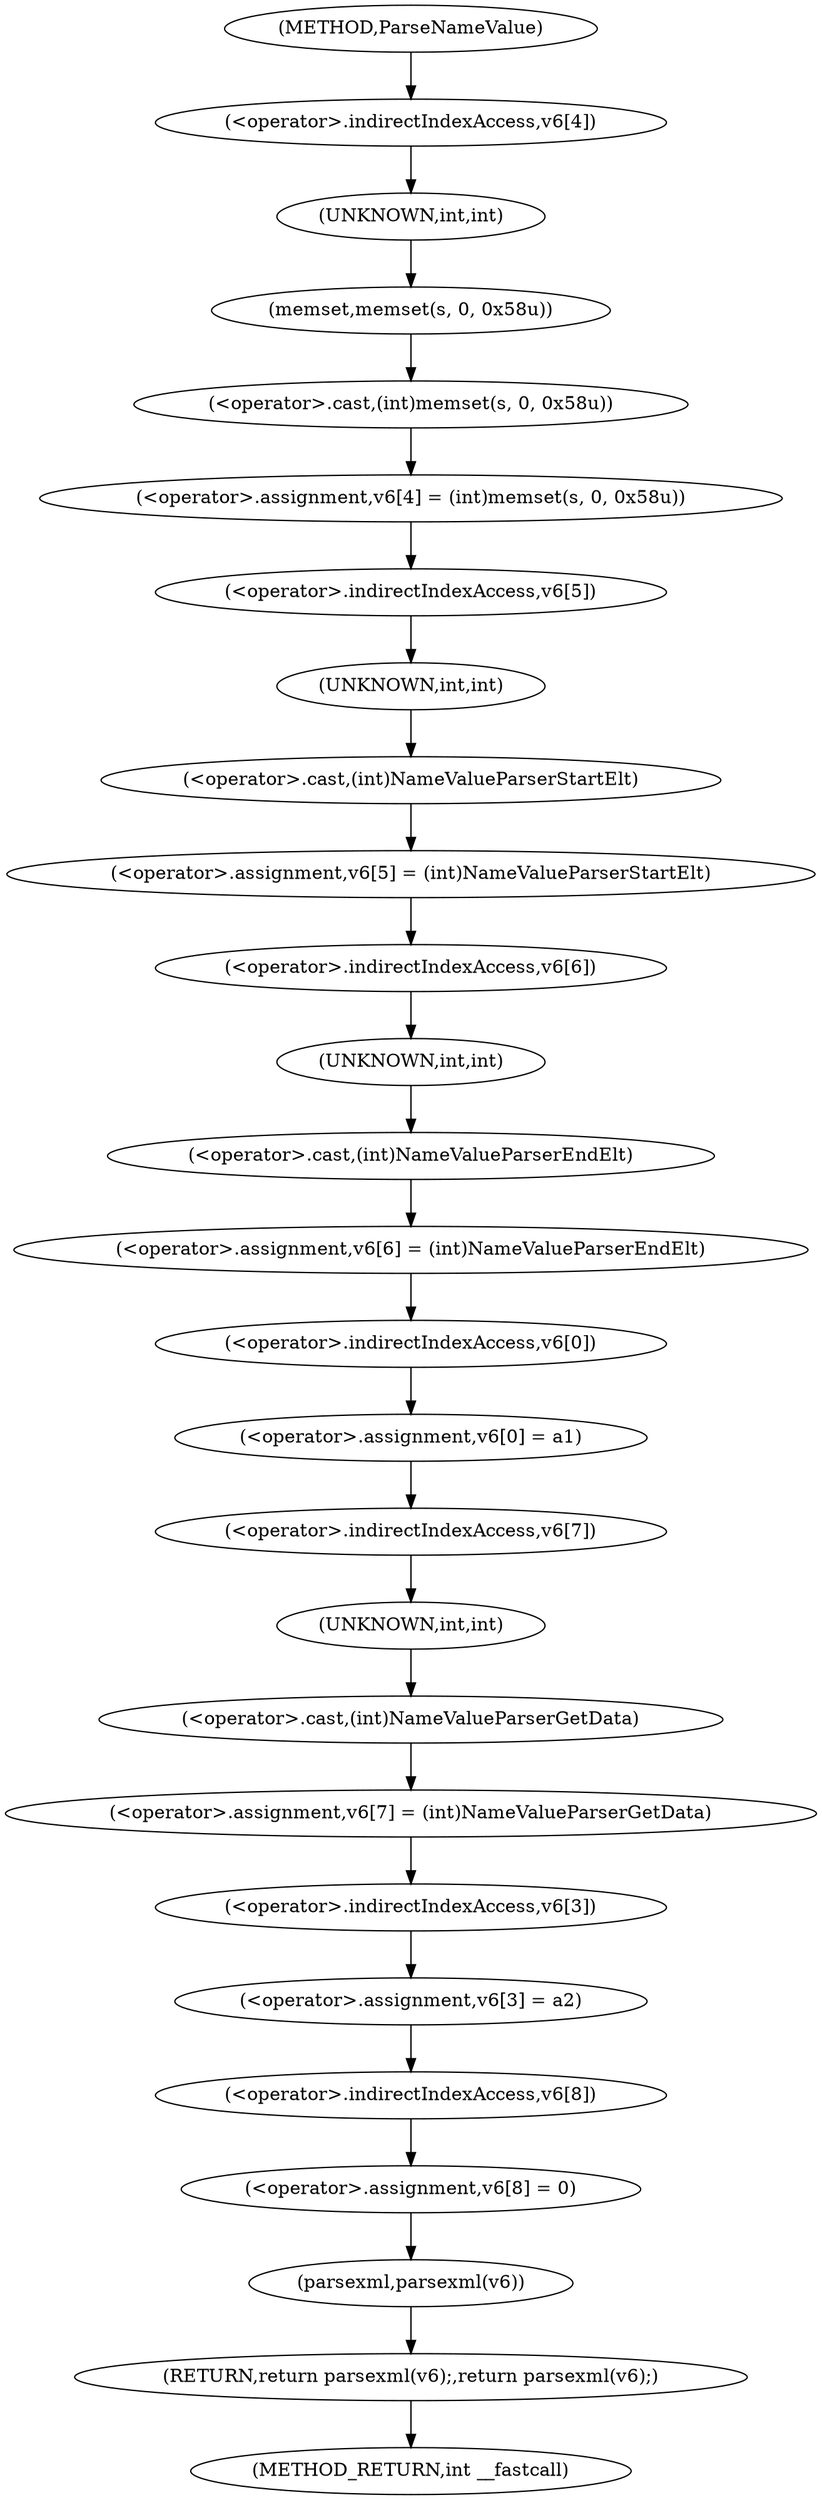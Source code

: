 digraph ParseNameValue {  
"1000108" [label = "(<operator>.assignment,v6[4] = (int)memset(s, 0, 0x58u))" ]
"1000109" [label = "(<operator>.indirectIndexAccess,v6[4])" ]
"1000112" [label = "(<operator>.cast,(int)memset(s, 0, 0x58u))" ]
"1000113" [label = "(UNKNOWN,int,int)" ]
"1000114" [label = "(memset,memset(s, 0, 0x58u))" ]
"1000118" [label = "(<operator>.assignment,v6[5] = (int)NameValueParserStartElt)" ]
"1000119" [label = "(<operator>.indirectIndexAccess,v6[5])" ]
"1000122" [label = "(<operator>.cast,(int)NameValueParserStartElt)" ]
"1000123" [label = "(UNKNOWN,int,int)" ]
"1000125" [label = "(<operator>.assignment,v6[6] = (int)NameValueParserEndElt)" ]
"1000126" [label = "(<operator>.indirectIndexAccess,v6[6])" ]
"1000129" [label = "(<operator>.cast,(int)NameValueParserEndElt)" ]
"1000130" [label = "(UNKNOWN,int,int)" ]
"1000132" [label = "(<operator>.assignment,v6[0] = a1)" ]
"1000133" [label = "(<operator>.indirectIndexAccess,v6[0])" ]
"1000137" [label = "(<operator>.assignment,v6[7] = (int)NameValueParserGetData)" ]
"1000138" [label = "(<operator>.indirectIndexAccess,v6[7])" ]
"1000141" [label = "(<operator>.cast,(int)NameValueParserGetData)" ]
"1000142" [label = "(UNKNOWN,int,int)" ]
"1000144" [label = "(<operator>.assignment,v6[3] = a2)" ]
"1000145" [label = "(<operator>.indirectIndexAccess,v6[3])" ]
"1000149" [label = "(<operator>.assignment,v6[8] = 0)" ]
"1000150" [label = "(<operator>.indirectIndexAccess,v6[8])" ]
"1000154" [label = "(RETURN,return parsexml(v6);,return parsexml(v6);)" ]
"1000155" [label = "(parsexml,parsexml(v6))" ]
"1000102" [label = "(METHOD,ParseNameValue)" ]
"1000157" [label = "(METHOD_RETURN,int __fastcall)" ]
  "1000108" -> "1000119" 
  "1000109" -> "1000113" 
  "1000112" -> "1000108" 
  "1000113" -> "1000114" 
  "1000114" -> "1000112" 
  "1000118" -> "1000126" 
  "1000119" -> "1000123" 
  "1000122" -> "1000118" 
  "1000123" -> "1000122" 
  "1000125" -> "1000133" 
  "1000126" -> "1000130" 
  "1000129" -> "1000125" 
  "1000130" -> "1000129" 
  "1000132" -> "1000138" 
  "1000133" -> "1000132" 
  "1000137" -> "1000145" 
  "1000138" -> "1000142" 
  "1000141" -> "1000137" 
  "1000142" -> "1000141" 
  "1000144" -> "1000150" 
  "1000145" -> "1000144" 
  "1000149" -> "1000155" 
  "1000150" -> "1000149" 
  "1000154" -> "1000157" 
  "1000155" -> "1000154" 
  "1000102" -> "1000109" 
}
